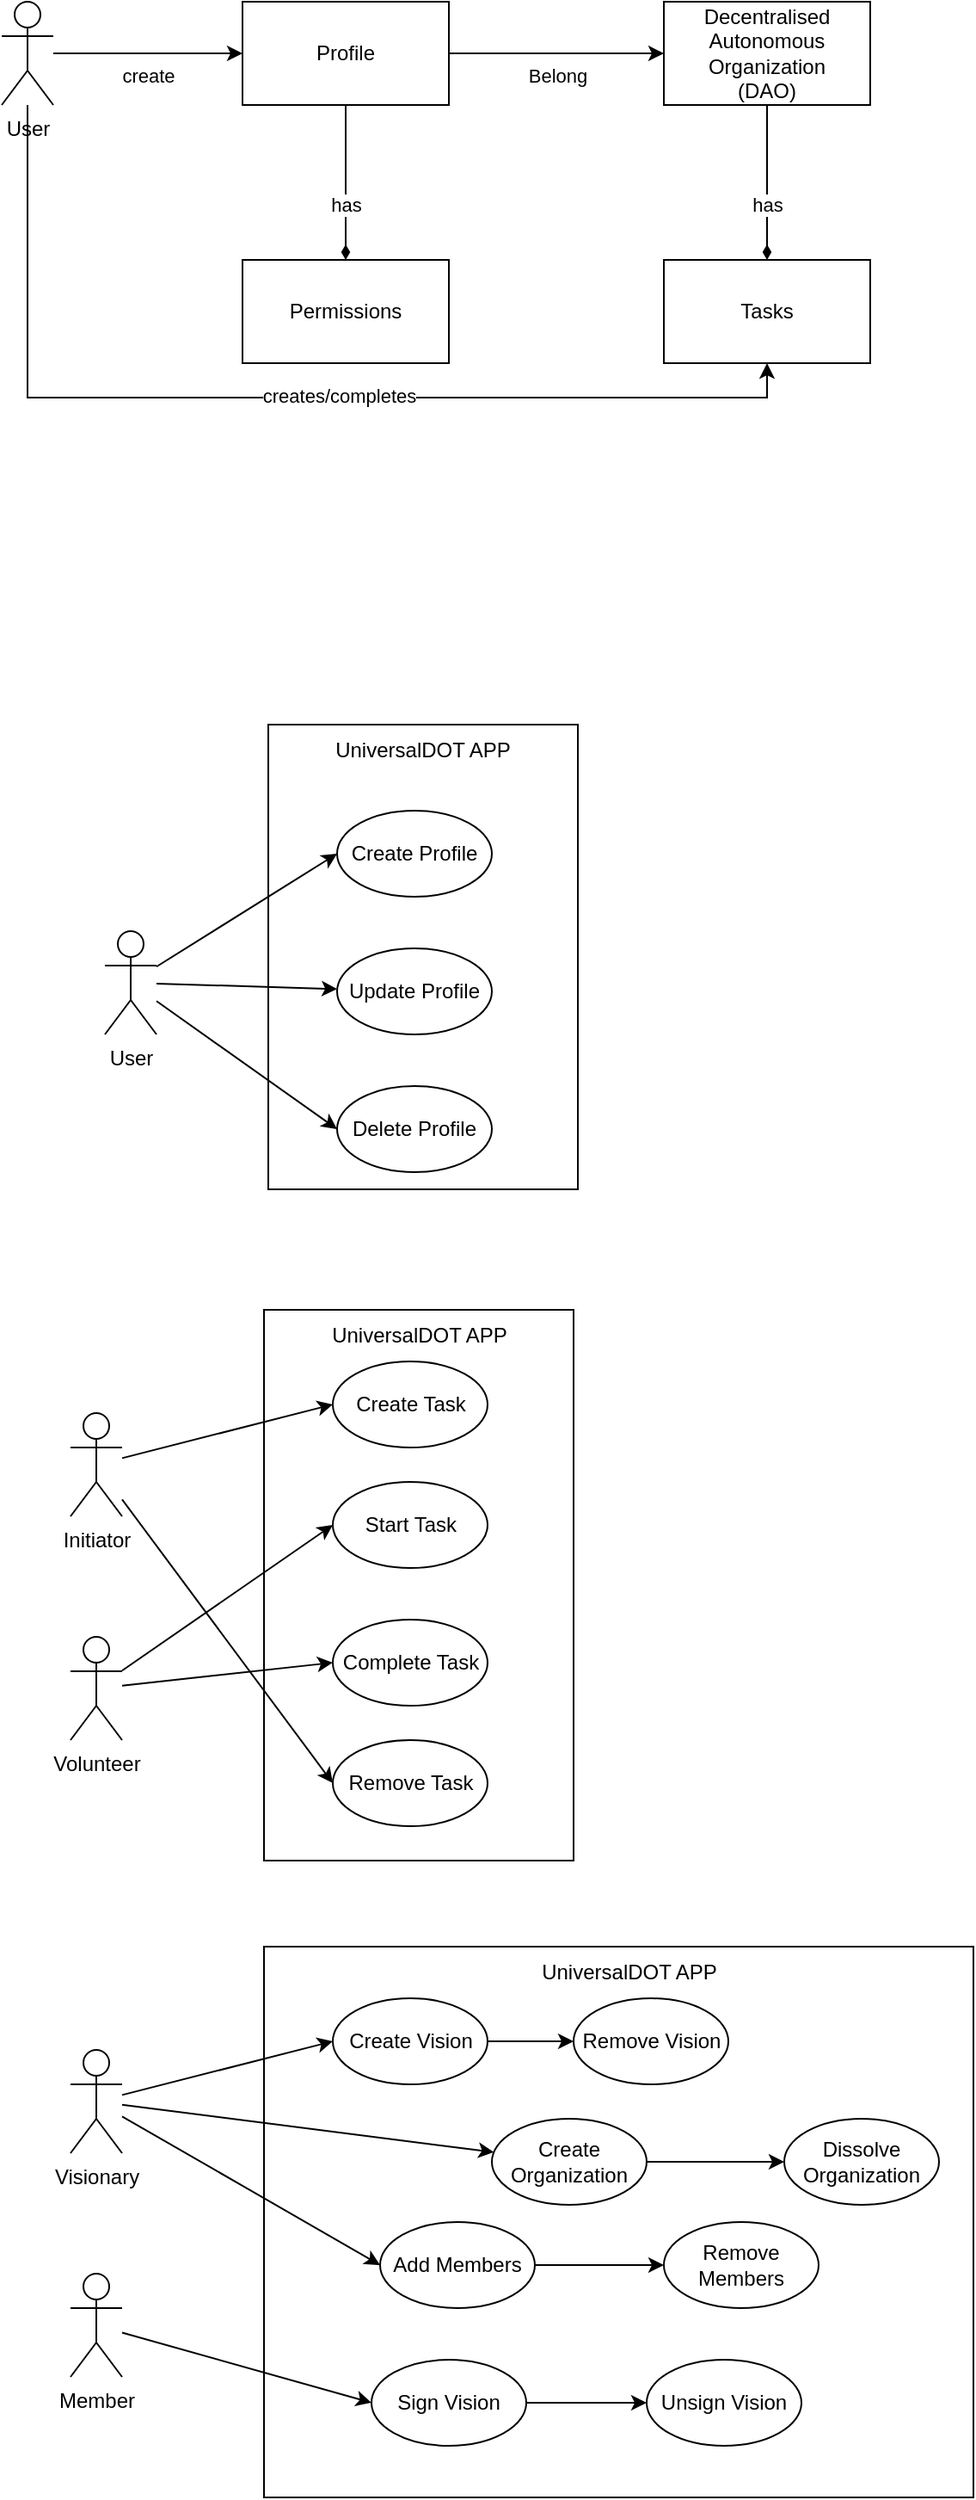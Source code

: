 <mxfile version="15.9.6" type="github">
  <diagram id="xMNmc3t4gYZdDHv4A9BS" name="Page-1">
    <mxGraphModel dx="3126" dy="684" grid="1" gridSize="10" guides="1" tooltips="1" connect="1" arrows="1" fold="1" page="1" pageScale="1" pageWidth="850" pageHeight="1100" math="0" shadow="0">
      <root>
        <mxCell id="0" />
        <mxCell id="1" parent="0" />
        <mxCell id="aXW1kXHaIHh5erUut1oJ-1" value="Permissions" style="rounded=0;whiteSpace=wrap;html=1;" parent="1" vertex="1">
          <mxGeometry x="-1450" y="340" width="120" height="60" as="geometry" />
        </mxCell>
        <mxCell id="aXW1kXHaIHh5erUut1oJ-2" value="has" style="edgeStyle=orthogonalEdgeStyle;rounded=0;orthogonalLoop=1;jettySize=auto;html=1;entryX=0.5;entryY=0;entryDx=0;entryDy=0;endArrow=diamondThin;endFill=1;sketch=0;verticalAlign=top;" parent="1" source="aXW1kXHaIHh5erUut1oJ-4" target="aXW1kXHaIHh5erUut1oJ-1" edge="1">
          <mxGeometry relative="1" as="geometry" />
        </mxCell>
        <mxCell id="aXW1kXHaIHh5erUut1oJ-3" value="Belong" style="edgeStyle=orthogonalEdgeStyle;rounded=0;sketch=0;orthogonalLoop=1;jettySize=auto;html=1;entryX=0;entryY=0.5;entryDx=0;entryDy=0;endArrow=classic;endFill=1;verticalAlign=top;" parent="1" source="aXW1kXHaIHh5erUut1oJ-4" target="aXW1kXHaIHh5erUut1oJ-6" edge="1">
          <mxGeometry relative="1" as="geometry" />
        </mxCell>
        <mxCell id="aXW1kXHaIHh5erUut1oJ-4" value="Profile" style="rounded=0;whiteSpace=wrap;html=1;" parent="1" vertex="1">
          <mxGeometry x="-1450" y="190" width="120" height="60" as="geometry" />
        </mxCell>
        <mxCell id="aXW1kXHaIHh5erUut1oJ-5" value="has" style="edgeStyle=orthogonalEdgeStyle;rounded=0;sketch=0;orthogonalLoop=1;jettySize=auto;html=1;entryX=0.5;entryY=0;entryDx=0;entryDy=0;endArrow=diamondThin;endFill=1;verticalAlign=top;" parent="1" source="aXW1kXHaIHh5erUut1oJ-6" target="aXW1kXHaIHh5erUut1oJ-7" edge="1">
          <mxGeometry relative="1" as="geometry" />
        </mxCell>
        <mxCell id="aXW1kXHaIHh5erUut1oJ-6" value="Decentralised Autonomous&lt;br&gt;Organization &lt;br&gt;(DAO)" style="rounded=0;whiteSpace=wrap;html=1;" parent="1" vertex="1">
          <mxGeometry x="-1205" y="190" width="120" height="60" as="geometry" />
        </mxCell>
        <mxCell id="aXW1kXHaIHh5erUut1oJ-7" value="Tasks" style="rounded=0;whiteSpace=wrap;html=1;" parent="1" vertex="1">
          <mxGeometry x="-1205" y="340" width="120" height="60" as="geometry" />
        </mxCell>
        <mxCell id="aXW1kXHaIHh5erUut1oJ-8" value="create" style="edgeStyle=orthogonalEdgeStyle;rounded=0;sketch=0;orthogonalLoop=1;jettySize=auto;html=1;entryX=0;entryY=0.5;entryDx=0;entryDy=0;endArrow=classic;endFill=1;verticalAlign=top;" parent="1" source="aXW1kXHaIHh5erUut1oJ-11" target="aXW1kXHaIHh5erUut1oJ-4" edge="1">
          <mxGeometry relative="1" as="geometry" />
        </mxCell>
        <mxCell id="aXW1kXHaIHh5erUut1oJ-9" style="edgeStyle=orthogonalEdgeStyle;rounded=0;orthogonalLoop=1;jettySize=auto;html=1;entryX=0.5;entryY=1;entryDx=0;entryDy=0;" parent="1" source="aXW1kXHaIHh5erUut1oJ-11" target="aXW1kXHaIHh5erUut1oJ-7" edge="1">
          <mxGeometry relative="1" as="geometry">
            <Array as="points">
              <mxPoint x="-1575" y="420" />
              <mxPoint x="-1145" y="420" />
            </Array>
          </mxGeometry>
        </mxCell>
        <mxCell id="aXW1kXHaIHh5erUut1oJ-10" value="creates/completes" style="edgeLabel;html=1;align=center;verticalAlign=middle;resizable=0;points=[];" parent="aXW1kXHaIHh5erUut1oJ-9" vertex="1" connectable="0">
          <mxGeometry x="0.132" y="1" relative="1" as="geometry">
            <mxPoint as="offset" />
          </mxGeometry>
        </mxCell>
        <mxCell id="aXW1kXHaIHh5erUut1oJ-11" value="User" style="shape=umlActor;verticalLabelPosition=bottom;verticalAlign=top;html=1;outlineConnect=0;" parent="1" vertex="1">
          <mxGeometry x="-1590" y="190" width="30" height="60" as="geometry" />
        </mxCell>
        <mxCell id="wl_FY8WSt7emAZMGrZ-x-1" value="" style="rounded=0;whiteSpace=wrap;html=1;" vertex="1" parent="1">
          <mxGeometry x="-1435" y="610" width="180" height="270" as="geometry" />
        </mxCell>
        <mxCell id="wl_FY8WSt7emAZMGrZ-x-2" value="UniversalDOT APP" style="text;html=1;strokeColor=none;fillColor=none;align=center;verticalAlign=middle;whiteSpace=wrap;rounded=0;" vertex="1" parent="1">
          <mxGeometry x="-1415" y="610" width="140" height="30" as="geometry" />
        </mxCell>
        <mxCell id="wl_FY8WSt7emAZMGrZ-x-3" style="rounded=0;orthogonalLoop=1;jettySize=auto;html=1;entryX=0;entryY=0.5;entryDx=0;entryDy=0;" edge="1" parent="1" source="wl_FY8WSt7emAZMGrZ-x-6" target="wl_FY8WSt7emAZMGrZ-x-7">
          <mxGeometry relative="1" as="geometry" />
        </mxCell>
        <mxCell id="wl_FY8WSt7emAZMGrZ-x-4" style="edgeStyle=none;rounded=0;orthogonalLoop=1;jettySize=auto;html=1;" edge="1" parent="1" source="wl_FY8WSt7emAZMGrZ-x-6" target="wl_FY8WSt7emAZMGrZ-x-9">
          <mxGeometry relative="1" as="geometry" />
        </mxCell>
        <mxCell id="wl_FY8WSt7emAZMGrZ-x-5" style="edgeStyle=none;rounded=0;orthogonalLoop=1;jettySize=auto;html=1;entryX=0;entryY=0.5;entryDx=0;entryDy=0;" edge="1" parent="1" source="wl_FY8WSt7emAZMGrZ-x-6" target="wl_FY8WSt7emAZMGrZ-x-8">
          <mxGeometry relative="1" as="geometry" />
        </mxCell>
        <mxCell id="wl_FY8WSt7emAZMGrZ-x-6" value="User" style="shape=umlActor;verticalLabelPosition=bottom;verticalAlign=top;html=1;outlineConnect=0;" vertex="1" parent="1">
          <mxGeometry x="-1530" y="730" width="30" height="60" as="geometry" />
        </mxCell>
        <mxCell id="wl_FY8WSt7emAZMGrZ-x-7" value="Create Profile" style="ellipse;whiteSpace=wrap;html=1;" vertex="1" parent="1">
          <mxGeometry x="-1395" y="660" width="90" height="50" as="geometry" />
        </mxCell>
        <mxCell id="wl_FY8WSt7emAZMGrZ-x-8" value="Delete Profile" style="ellipse;whiteSpace=wrap;html=1;" vertex="1" parent="1">
          <mxGeometry x="-1395" y="820" width="90" height="50" as="geometry" />
        </mxCell>
        <mxCell id="wl_FY8WSt7emAZMGrZ-x-9" value="Update Profile" style="ellipse;whiteSpace=wrap;html=1;" vertex="1" parent="1">
          <mxGeometry x="-1395" y="740" width="90" height="50" as="geometry" />
        </mxCell>
        <mxCell id="wl_FY8WSt7emAZMGrZ-x-10" value="" style="rounded=0;whiteSpace=wrap;html=1;" vertex="1" parent="1">
          <mxGeometry x="-1437.5" y="950" width="180" height="320" as="geometry" />
        </mxCell>
        <mxCell id="wl_FY8WSt7emAZMGrZ-x-11" value="UniversalDOT APP" style="text;html=1;strokeColor=none;fillColor=none;align=center;verticalAlign=middle;whiteSpace=wrap;rounded=0;" vertex="1" parent="1">
          <mxGeometry x="-1417.5" y="950" width="140" height="30" as="geometry" />
        </mxCell>
        <mxCell id="wl_FY8WSt7emAZMGrZ-x-12" style="edgeStyle=none;rounded=0;orthogonalLoop=1;jettySize=auto;html=1;entryX=0;entryY=0.5;entryDx=0;entryDy=0;" edge="1" parent="1" source="wl_FY8WSt7emAZMGrZ-x-14" target="wl_FY8WSt7emAZMGrZ-x-15">
          <mxGeometry relative="1" as="geometry" />
        </mxCell>
        <mxCell id="wl_FY8WSt7emAZMGrZ-x-13" style="edgeStyle=none;rounded=0;orthogonalLoop=1;jettySize=auto;html=1;entryX=0;entryY=0.5;entryDx=0;entryDy=0;" edge="1" parent="1" source="wl_FY8WSt7emAZMGrZ-x-14" target="wl_FY8WSt7emAZMGrZ-x-18">
          <mxGeometry relative="1" as="geometry" />
        </mxCell>
        <mxCell id="wl_FY8WSt7emAZMGrZ-x-14" value="Initiator" style="shape=umlActor;verticalLabelPosition=bottom;verticalAlign=top;html=1;outlineConnect=0;" vertex="1" parent="1">
          <mxGeometry x="-1550" y="1010" width="30" height="60" as="geometry" />
        </mxCell>
        <mxCell id="wl_FY8WSt7emAZMGrZ-x-15" value="Create Task" style="ellipse;whiteSpace=wrap;html=1;" vertex="1" parent="1">
          <mxGeometry x="-1397.5" y="980" width="90" height="50" as="geometry" />
        </mxCell>
        <mxCell id="wl_FY8WSt7emAZMGrZ-x-16" value="Complete Task" style="ellipse;whiteSpace=wrap;html=1;" vertex="1" parent="1">
          <mxGeometry x="-1397.5" y="1130" width="90" height="50" as="geometry" />
        </mxCell>
        <mxCell id="wl_FY8WSt7emAZMGrZ-x-17" value="Start Task" style="ellipse;whiteSpace=wrap;html=1;" vertex="1" parent="1">
          <mxGeometry x="-1397.5" y="1050" width="90" height="50" as="geometry" />
        </mxCell>
        <mxCell id="wl_FY8WSt7emAZMGrZ-x-18" value="Remove Task" style="ellipse;whiteSpace=wrap;html=1;" vertex="1" parent="1">
          <mxGeometry x="-1397.5" y="1200" width="90" height="50" as="geometry" />
        </mxCell>
        <mxCell id="wl_FY8WSt7emAZMGrZ-x-19" style="edgeStyle=none;rounded=0;orthogonalLoop=1;jettySize=auto;html=1;entryX=0;entryY=0.5;entryDx=0;entryDy=0;" edge="1" parent="1" source="wl_FY8WSt7emAZMGrZ-x-21" target="wl_FY8WSt7emAZMGrZ-x-17">
          <mxGeometry relative="1" as="geometry" />
        </mxCell>
        <mxCell id="wl_FY8WSt7emAZMGrZ-x-20" style="edgeStyle=none;rounded=0;orthogonalLoop=1;jettySize=auto;html=1;entryX=0;entryY=0.5;entryDx=0;entryDy=0;" edge="1" parent="1" source="wl_FY8WSt7emAZMGrZ-x-21" target="wl_FY8WSt7emAZMGrZ-x-16">
          <mxGeometry relative="1" as="geometry" />
        </mxCell>
        <mxCell id="wl_FY8WSt7emAZMGrZ-x-21" value="Volunteer" style="shape=umlActor;verticalLabelPosition=bottom;verticalAlign=top;html=1;outlineConnect=0;" vertex="1" parent="1">
          <mxGeometry x="-1550" y="1140" width="30" height="60" as="geometry" />
        </mxCell>
        <mxCell id="wl_FY8WSt7emAZMGrZ-x-22" value="" style="rounded=0;whiteSpace=wrap;html=1;" vertex="1" parent="1">
          <mxGeometry x="-1437.5" y="1320" width="412.5" height="320" as="geometry" />
        </mxCell>
        <mxCell id="wl_FY8WSt7emAZMGrZ-x-23" value="UniversalDOT APP" style="text;html=1;strokeColor=none;fillColor=none;align=center;verticalAlign=middle;whiteSpace=wrap;rounded=0;" vertex="1" parent="1">
          <mxGeometry x="-1295" y="1320" width="140" height="30" as="geometry" />
        </mxCell>
        <mxCell id="wl_FY8WSt7emAZMGrZ-x-24" style="edgeStyle=none;rounded=0;orthogonalLoop=1;jettySize=auto;html=1;entryX=0;entryY=0.5;entryDx=0;entryDy=0;" edge="1" parent="1" source="wl_FY8WSt7emAZMGrZ-x-27" target="wl_FY8WSt7emAZMGrZ-x-29">
          <mxGeometry relative="1" as="geometry" />
        </mxCell>
        <mxCell id="wl_FY8WSt7emAZMGrZ-x-25" style="edgeStyle=none;rounded=0;orthogonalLoop=1;jettySize=auto;html=1;" edge="1" parent="1" source="wl_FY8WSt7emAZMGrZ-x-27" target="wl_FY8WSt7emAZMGrZ-x-37">
          <mxGeometry relative="1" as="geometry" />
        </mxCell>
        <mxCell id="wl_FY8WSt7emAZMGrZ-x-26" style="edgeStyle=none;rounded=0;orthogonalLoop=1;jettySize=auto;html=1;entryX=0;entryY=0.5;entryDx=0;entryDy=0;" edge="1" parent="1" source="wl_FY8WSt7emAZMGrZ-x-27" target="wl_FY8WSt7emAZMGrZ-x-40">
          <mxGeometry relative="1" as="geometry" />
        </mxCell>
        <mxCell id="wl_FY8WSt7emAZMGrZ-x-27" value="Visionary" style="shape=umlActor;verticalLabelPosition=bottom;verticalAlign=top;html=1;outlineConnect=0;" vertex="1" parent="1">
          <mxGeometry x="-1550" y="1380" width="30" height="60" as="geometry" />
        </mxCell>
        <mxCell id="wl_FY8WSt7emAZMGrZ-x-28" style="edgeStyle=none;rounded=0;orthogonalLoop=1;jettySize=auto;html=1;" edge="1" parent="1" source="wl_FY8WSt7emAZMGrZ-x-29" target="wl_FY8WSt7emAZMGrZ-x-32">
          <mxGeometry relative="1" as="geometry" />
        </mxCell>
        <mxCell id="wl_FY8WSt7emAZMGrZ-x-29" value="Create Vision" style="ellipse;whiteSpace=wrap;html=1;" vertex="1" parent="1">
          <mxGeometry x="-1397.5" y="1350" width="90" height="50" as="geometry" />
        </mxCell>
        <mxCell id="wl_FY8WSt7emAZMGrZ-x-30" style="edgeStyle=none;rounded=0;orthogonalLoop=1;jettySize=auto;html=1;entryX=0;entryY=0.5;entryDx=0;entryDy=0;" edge="1" parent="1" source="wl_FY8WSt7emAZMGrZ-x-31" target="wl_FY8WSt7emAZMGrZ-x-33">
          <mxGeometry relative="1" as="geometry" />
        </mxCell>
        <mxCell id="wl_FY8WSt7emAZMGrZ-x-31" value="Sign Vision" style="ellipse;whiteSpace=wrap;html=1;" vertex="1" parent="1">
          <mxGeometry x="-1375" y="1560" width="90" height="50" as="geometry" />
        </mxCell>
        <mxCell id="wl_FY8WSt7emAZMGrZ-x-32" value="Remove Vision" style="ellipse;whiteSpace=wrap;html=1;" vertex="1" parent="1">
          <mxGeometry x="-1257.5" y="1350" width="90" height="50" as="geometry" />
        </mxCell>
        <mxCell id="wl_FY8WSt7emAZMGrZ-x-33" value="Unsign Vision" style="ellipse;whiteSpace=wrap;html=1;" vertex="1" parent="1">
          <mxGeometry x="-1215" y="1560" width="90" height="50" as="geometry" />
        </mxCell>
        <mxCell id="wl_FY8WSt7emAZMGrZ-x-34" style="edgeStyle=none;rounded=0;orthogonalLoop=1;jettySize=auto;html=1;entryX=0;entryY=0.5;entryDx=0;entryDy=0;" edge="1" parent="1" source="wl_FY8WSt7emAZMGrZ-x-35" target="wl_FY8WSt7emAZMGrZ-x-31">
          <mxGeometry relative="1" as="geometry" />
        </mxCell>
        <mxCell id="wl_FY8WSt7emAZMGrZ-x-35" value="Member" style="shape=umlActor;verticalLabelPosition=bottom;verticalAlign=top;html=1;outlineConnect=0;" vertex="1" parent="1">
          <mxGeometry x="-1550" y="1510" width="30" height="60" as="geometry" />
        </mxCell>
        <mxCell id="wl_FY8WSt7emAZMGrZ-x-36" style="edgeStyle=none;rounded=0;orthogonalLoop=1;jettySize=auto;html=1;entryX=0;entryY=0.5;entryDx=0;entryDy=0;" edge="1" parent="1" source="wl_FY8WSt7emAZMGrZ-x-37" target="wl_FY8WSt7emAZMGrZ-x-38">
          <mxGeometry relative="1" as="geometry" />
        </mxCell>
        <mxCell id="wl_FY8WSt7emAZMGrZ-x-37" value="Create Organization" style="ellipse;whiteSpace=wrap;html=1;" vertex="1" parent="1">
          <mxGeometry x="-1305" y="1420" width="90" height="50" as="geometry" />
        </mxCell>
        <mxCell id="wl_FY8WSt7emAZMGrZ-x-38" value="Dissolve Organization" style="ellipse;whiteSpace=wrap;html=1;" vertex="1" parent="1">
          <mxGeometry x="-1135" y="1420" width="90" height="50" as="geometry" />
        </mxCell>
        <mxCell id="wl_FY8WSt7emAZMGrZ-x-39" style="edgeStyle=none;rounded=0;orthogonalLoop=1;jettySize=auto;html=1;" edge="1" parent="1" source="wl_FY8WSt7emAZMGrZ-x-40" target="wl_FY8WSt7emAZMGrZ-x-41">
          <mxGeometry relative="1" as="geometry" />
        </mxCell>
        <mxCell id="wl_FY8WSt7emAZMGrZ-x-40" value="Add Members" style="ellipse;whiteSpace=wrap;html=1;" vertex="1" parent="1">
          <mxGeometry x="-1370" y="1480" width="90" height="50" as="geometry" />
        </mxCell>
        <mxCell id="wl_FY8WSt7emAZMGrZ-x-41" value="Remove Members" style="ellipse;whiteSpace=wrap;html=1;" vertex="1" parent="1">
          <mxGeometry x="-1205" y="1480" width="90" height="50" as="geometry" />
        </mxCell>
      </root>
    </mxGraphModel>
  </diagram>
</mxfile>
